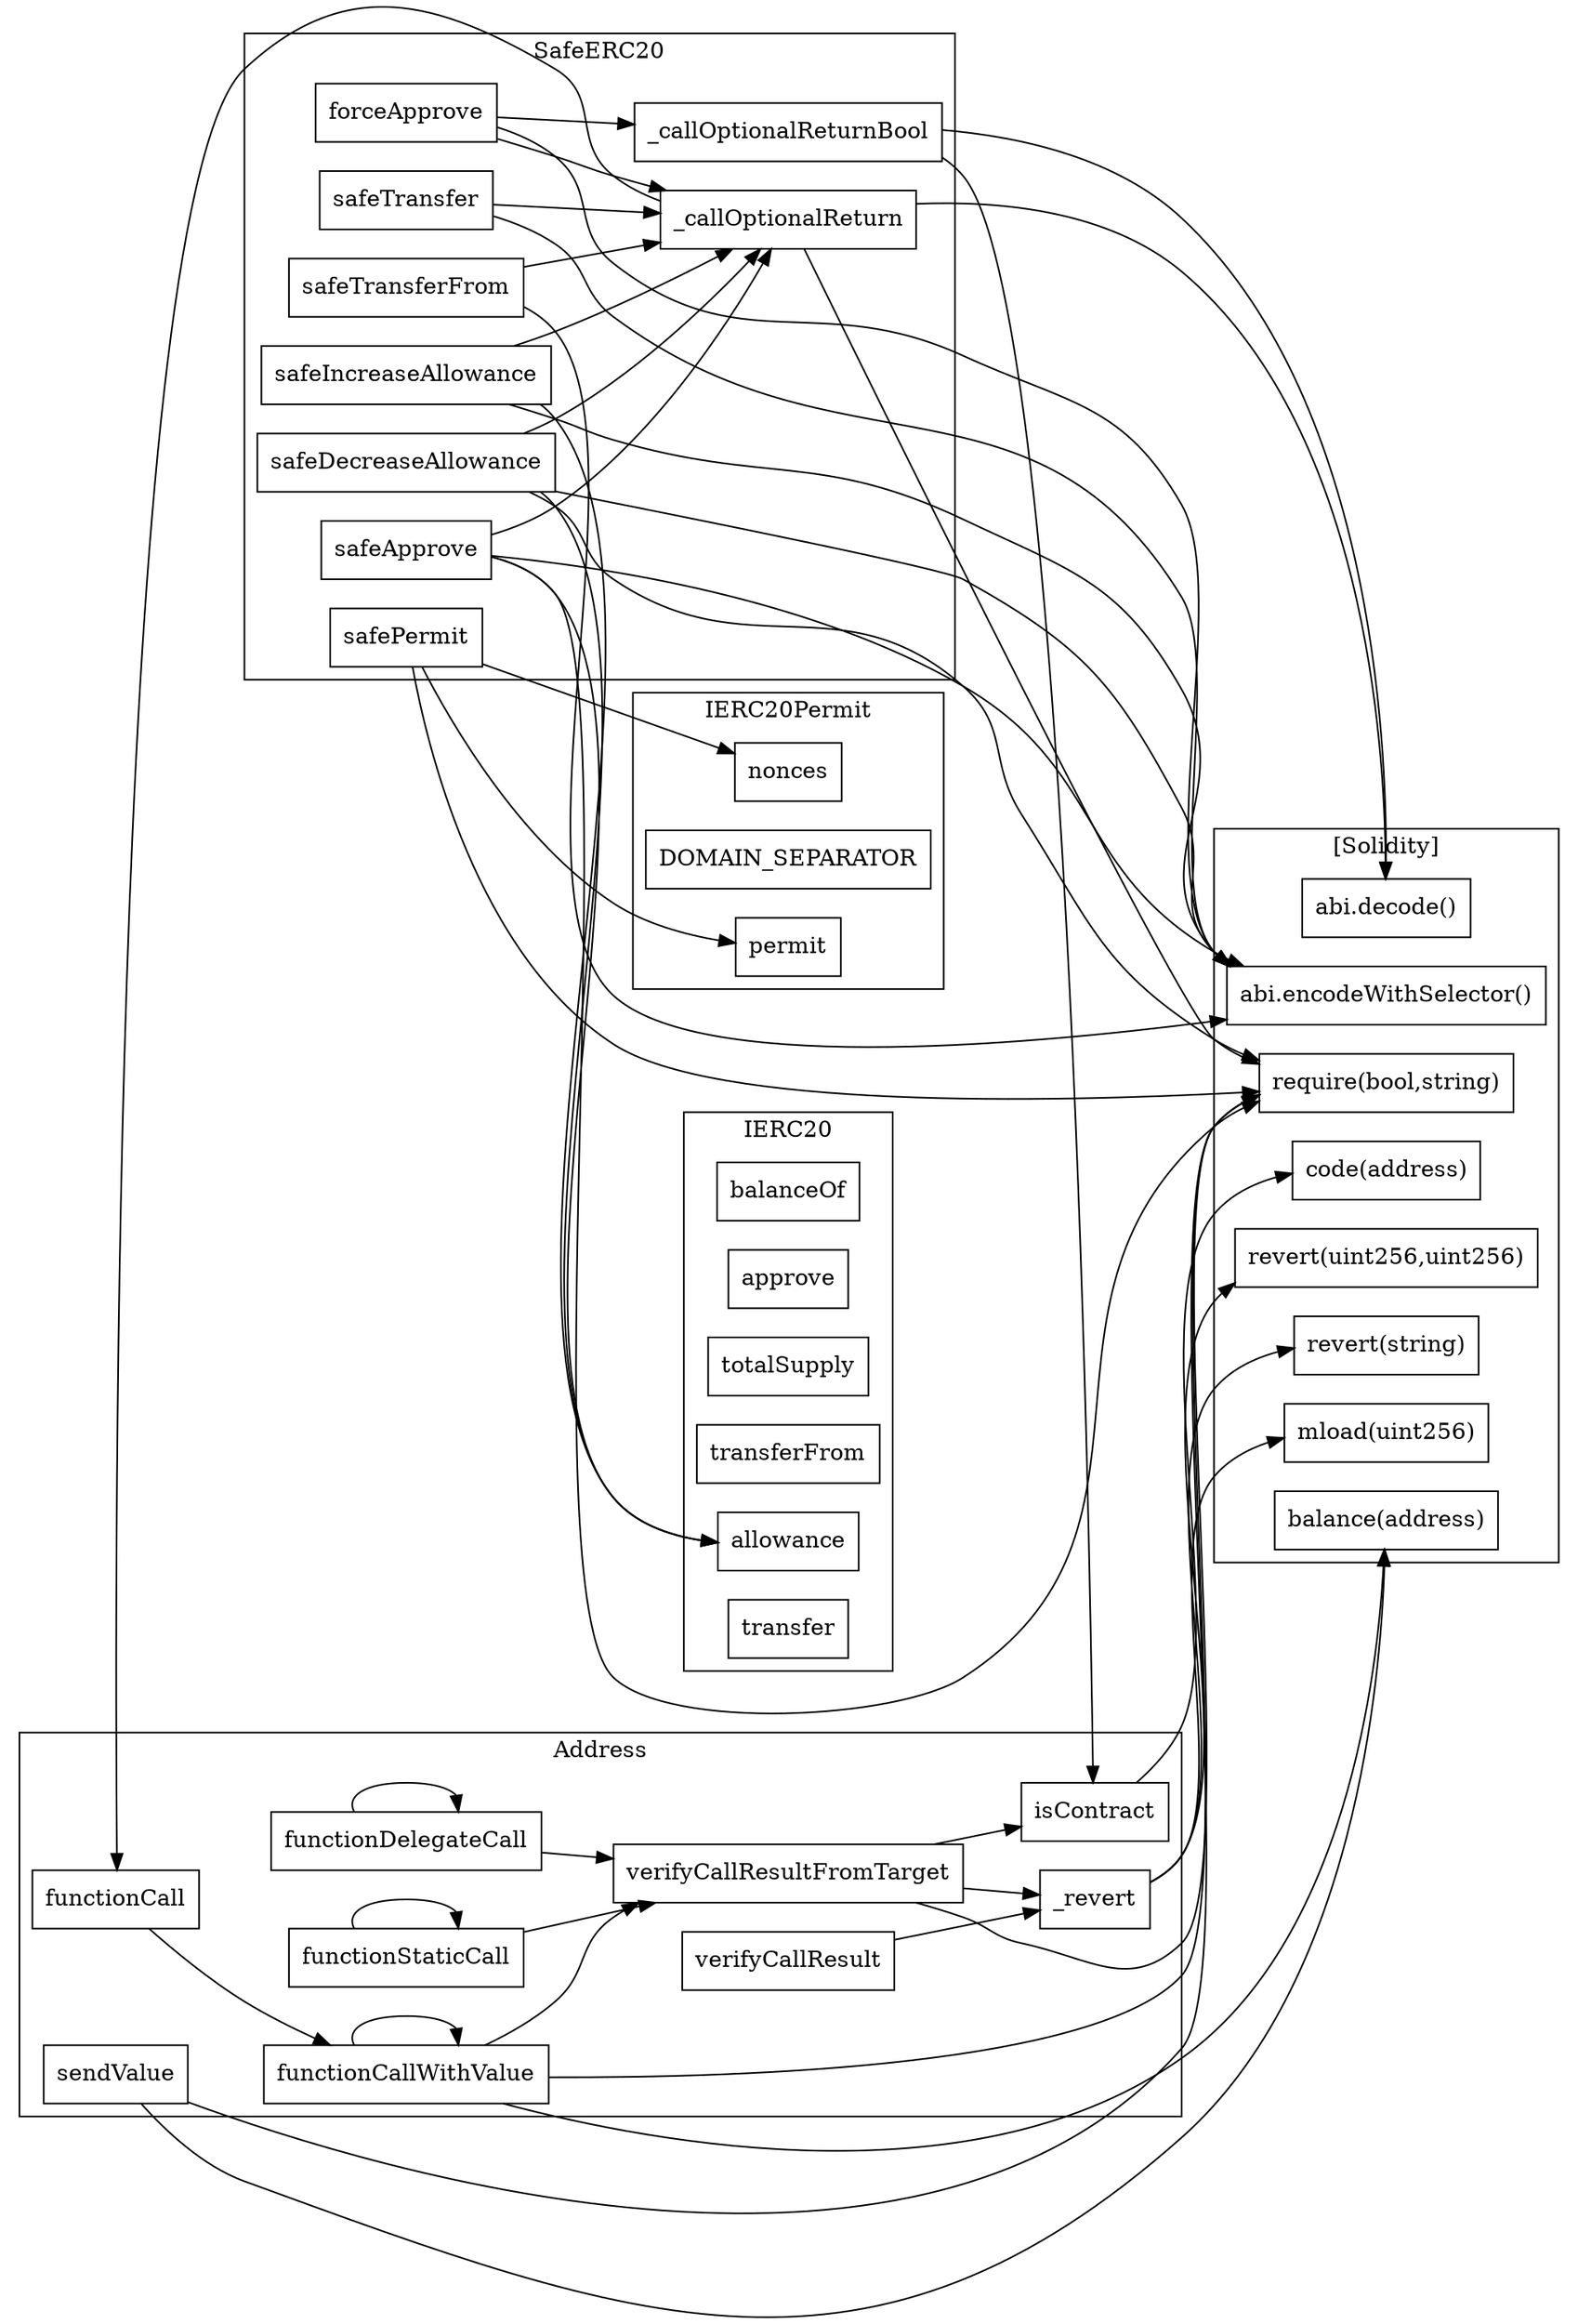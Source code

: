 strict digraph {
rankdir="LR"
node [shape=box]
subgraph cluster_489_IERC20Permit {
label = "IERC20Permit"
"489_nonces" [label="nonces"]
"489_DOMAIN_SEPARATOR" [label="DOMAIN_SEPARATOR"]
"489_permit" [label="permit"]
}subgraph cluster_819_Address {
label = "Address"
"819_verifyCallResult" [label="verifyCallResult"]
"819_functionStaticCall" [label="functionStaticCall"]
"819_functionCall" [label="functionCall"]
"819_verifyCallResultFromTarget" [label="verifyCallResultFromTarget"]
"819__revert" [label="_revert"]
"819_sendValue" [label="sendValue"]
"819_functionDelegateCall" [label="functionDelegateCall"]
"819_functionCallWithValue" [label="functionCallWithValue"]
"819_isContract" [label="isContract"]
"819_functionDelegateCall" -> "819_functionDelegateCall"
"819_functionStaticCall" -> "819_functionStaticCall"
"819_verifyCallResultFromTarget" -> "819__revert"
"819_functionCall" -> "819_functionCallWithValue"
"819_functionDelegateCall" -> "819_verifyCallResultFromTarget"
"819_functionCallWithValue" -> "819_verifyCallResultFromTarget"
"819_functionCallWithValue" -> "819_functionCallWithValue"
"819_functionStaticCall" -> "819_verifyCallResultFromTarget"
"819_verifyCallResultFromTarget" -> "819_isContract"
"819_verifyCallResult" -> "819__revert"
}subgraph cluster_453_IERC20 {
label = "IERC20"
"453_balanceOf" [label="balanceOf"]
"453_approve" [label="approve"]
"453_totalSupply" [label="totalSupply"]
"453_transferFrom" [label="transferFrom"]
"453_allowance" [label="allowance"]
"453_transfer" [label="transfer"]
}subgraph cluster_375_SafeERC20 {
label = "SafeERC20"
"375_safeTransferFrom" [label="safeTransferFrom"]
"375_safeApprove" [label="safeApprove"]
"375__callOptionalReturn" [label="_callOptionalReturn"]
"375_safeTransfer" [label="safeTransfer"]
"375_safeIncreaseAllowance" [label="safeIncreaseAllowance"]
"375_safeDecreaseAllowance" [label="safeDecreaseAllowance"]
"375_forceApprove" [label="forceApprove"]
"375_safePermit" [label="safePermit"]
"375__callOptionalReturnBool" [label="_callOptionalReturnBool"]
"375_safeTransfer" -> "375__callOptionalReturn"
"375_safeDecreaseAllowance" -> "375__callOptionalReturn"
"375_forceApprove" -> "375__callOptionalReturn"
"375_safeApprove" -> "375__callOptionalReturn"
"375_safeTransferFrom" -> "375__callOptionalReturn"
"375_forceApprove" -> "375__callOptionalReturnBool"
"375_safeIncreaseAllowance" -> "375__callOptionalReturn"
}subgraph cluster_solidity {
label = "[Solidity]"
"mload(uint256)" 
"revert(uint256,uint256)" 
"revert(string)" 
"require(bool,string)" 
"abi.encodeWithSelector()" 
"code(address)" 
"balance(address)" 
"abi.decode()" 
"819_sendValue" -> "balance(address)"
"819__revert" -> "revert(string)"
"819__revert" -> "revert(uint256,uint256)"
"375_safeIncreaseAllowance" -> "abi.encodeWithSelector()"
"375_forceApprove" -> "abi.encodeWithSelector()"
"819_sendValue" -> "require(bool,string)"
"375_safeApprove" -> "require(bool,string)"
"375_safeTransfer" -> "abi.encodeWithSelector()"
"375__callOptionalReturn" -> "require(bool,string)"
"819_verifyCallResultFromTarget" -> "require(bool,string)"
"375_safeTransferFrom" -> "abi.encodeWithSelector()"
"819__revert" -> "mload(uint256)"
"375__callOptionalReturnBool" -> "abi.decode()"
"375_safeDecreaseAllowance" -> "abi.encodeWithSelector()"
"375_safeApprove" -> "abi.encodeWithSelector()"
"819_functionCallWithValue" -> "require(bool,string)"
"819_functionCallWithValue" -> "balance(address)"
"375_safeDecreaseAllowance" -> "require(bool,string)"
"375__callOptionalReturn" -> "abi.decode()"
"819_isContract" -> "code(address)"
"375_safePermit" -> "require(bool,string)"
}"375_safeDecreaseAllowance" -> "453_allowance"
"375_safePermit" -> "489_nonces"
"375_safePermit" -> "489_permit"
"375_safeApprove" -> "453_allowance"
"375__callOptionalReturn" -> "819_functionCall"
"375_safeIncreaseAllowance" -> "453_allowance"
"375__callOptionalReturnBool" -> "819_isContract"
}